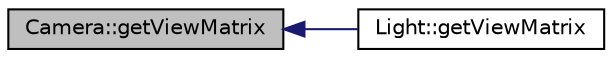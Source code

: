 digraph "Camera::getViewMatrix"
{
  edge [fontname="Helvetica",fontsize="10",labelfontname="Helvetica",labelfontsize="10"];
  node [fontname="Helvetica",fontsize="10",shape=record];
  rankdir="LR";
  Node1 [label="Camera::getViewMatrix",height=0.2,width=0.4,color="black", fillcolor="grey75", style="filled" fontcolor="black"];
  Node1 -> Node2 [dir="back",color="midnightblue",fontsize="10",style="solid",fontname="Helvetica"];
  Node2 [label="Light::getViewMatrix",height=0.2,width=0.4,color="black", fillcolor="white", style="filled",URL="$class_light.html#a4d68a3ba56cc6fc694b4bccde4d4dd25",tooltip="Returns a view matrix for a camera looking from the light to the specified position. "];
}
